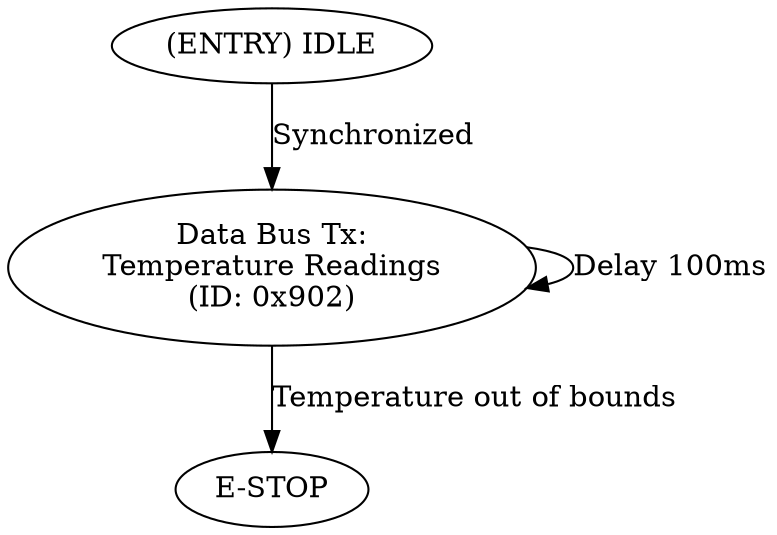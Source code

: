 digraph {
	S00 [label="(ENTRY) IDLE"];
    S01 [label="Data Bus Tx:\nTemperature Readings\n(ID: 0x902)"];
    S02 [label="E-STOP"];

	S00 -> S01 [label="Synchronized"];
    S01 -> S01 [label="Delay 100ms"];
    S01 -> S02 [label="Temperature out of bounds"];
}

